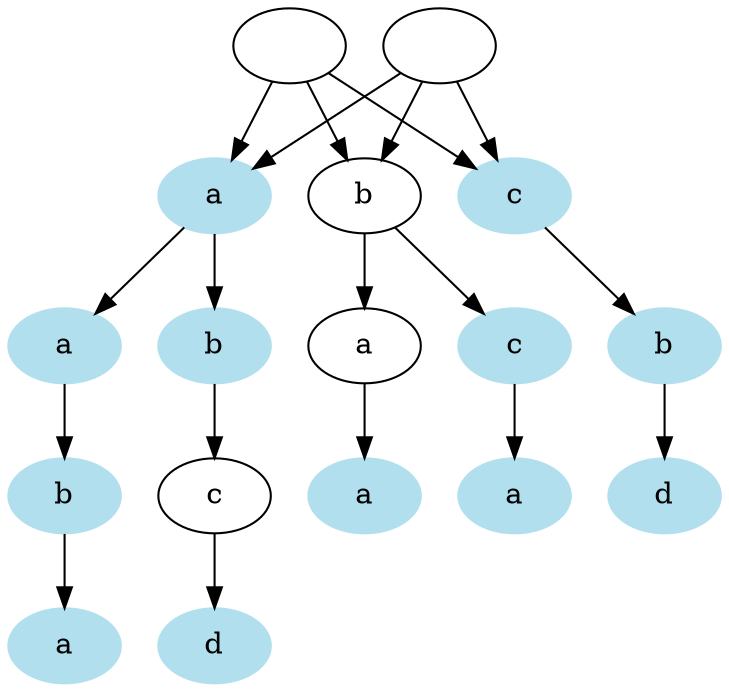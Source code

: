digraph {
	root [label=""]
	a [label=a color=lightblue2 style=filled]
	root -> a
	a [label=a]
	"" -> a
	ab [label=b color=lightblue2 style=filled]
	a -> ab
	a [label=a]
	aa [label=a]
	a -> aa
	aab [label=b color=lightblue2 style=filled]
	aa -> aab
	a [label=a]
	aa [label=a]
	aab [label=b]
	aaba [label=a color=lightblue2 style=filled]
	aab -> aaba
	b [label=b]
	root -> b
	bc [label=c color=lightblue2 style=filled]
	b -> bc
	b [label=b]
	"" -> b
	bc [label=c]
	bca [label=a color=lightblue2 style=filled]
	bc -> bca
	b [label=b]
	ba [label=a]
	b -> ba
	baa [label=a color=lightblue2 style=filled]
	ba -> baa
	a [label=a]
	aa [label=a color=lightblue2 style=filled]
	a [label=a]
	ab [label=b]
	abc [label=c]
	ab -> abc
	abcd [label=d color=lightblue2 style=filled]
	abc -> abcd
	c [label=c color=lightblue2 style=filled]
	root -> c
	c [label=c]
	"" -> c
	cb [label=b color=lightblue2 style=filled]
	c -> cb
	c [label=c]
	cb [label=b]
	cbd [label=d color=lightblue2 style=filled]
	cb -> cbd
}
